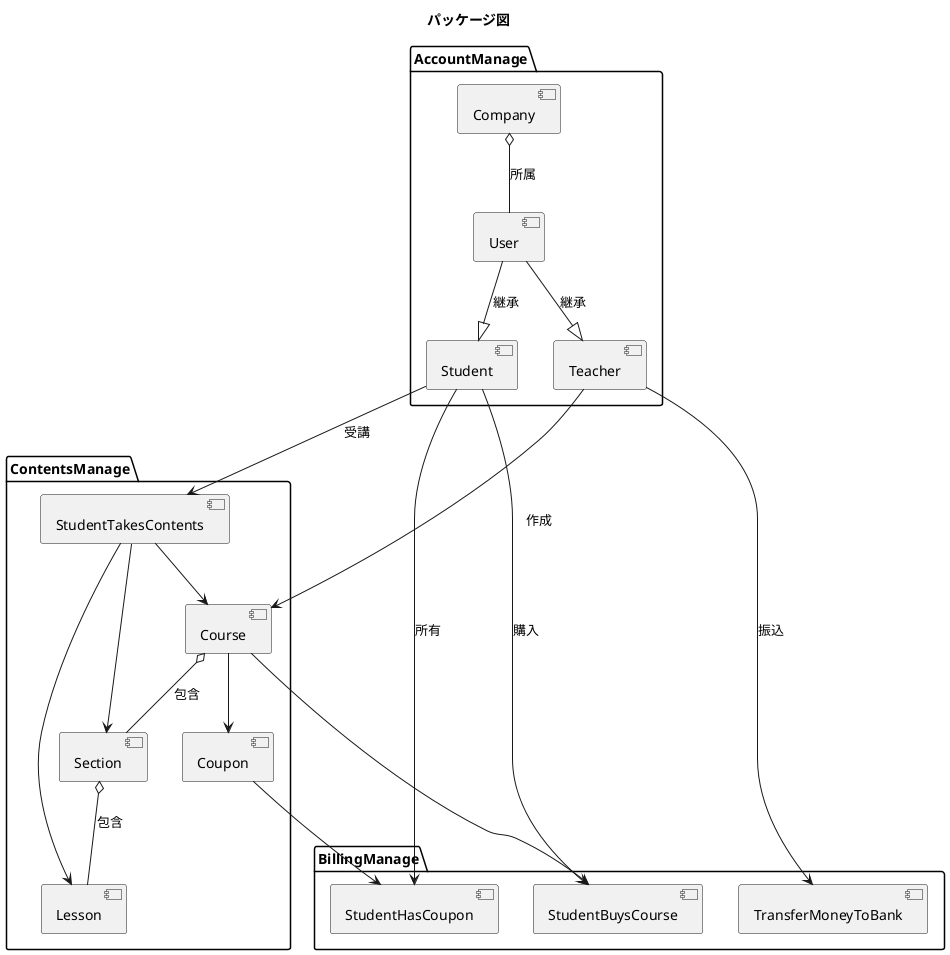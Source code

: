 @startuml パッケージ図
title パッケージ図

' アカウント管理
package "AccountManage" {
    [User]
    [Student]
    [Teacher]
    [Company]
}

' 講座管理
package "ContentsManage" {
    [Course]
    [Section]
    [Lesson]
    [StudentTakesContents]
    [Coupon]
}

' 支払い管理
package "BillingManage" {
    [TransferMoneyToBank]
    [StudentHasCoupon]
    [StudentBuysCourse]
}

[User] --|> [Student] : 継承
[User] --|> [Teacher] : 継承
[Company] o-- [User] : 所属

[Teacher] --> [TransferMoneyToBank] : 振込
[Student] --> [StudentHasCoupon] : 所有
[Student] --> [StudentBuysCourse] : 購入

[Teacher] --> [Course] : 作成
[Course] --> [Coupon]

[Course] o-- [Section] : 包含
[Section] o-- [Lesson] : 包含

[Student] --> [StudentTakesContents] : 受講
[StudentTakesContents] --> [Course]
[StudentTakesContents] --> [Section]
[StudentTakesContents] --> [Lesson]

[Coupon] --> [StudentHasCoupon]
[Course] --> [StudentBuysCourse]

@enduml
